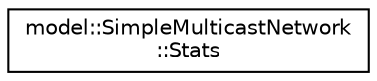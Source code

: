 digraph "Graphical Class Hierarchy"
{
 // LATEX_PDF_SIZE
  edge [fontname="Helvetica",fontsize="10",labelfontname="Helvetica",labelfontsize="10"];
  node [fontname="Helvetica",fontsize="10",shape=record];
  rankdir="LR";
  Node0 [label="model::SimpleMulticastNetwork\l::Stats",height=0.2,width=0.4,color="black", fillcolor="white", style="filled",URL="$structmodel_1_1SimpleMulticastNetwork_1_1Stats.html",tooltip=" "];
}
